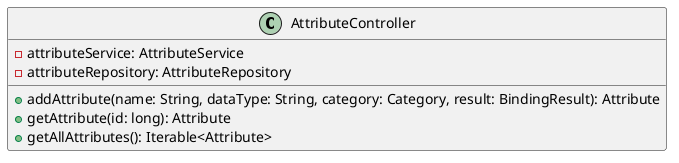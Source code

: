 @startuml
class AttributeController [[java:edu.sru.cpsc.webshopping.controller.AttributeController]] {
	-attributeService: AttributeService
	-attributeRepository: AttributeRepository
	+addAttribute(name: String, dataType: String, category: Category, result: BindingResult): Attribute
	+getAttribute(id: long): Attribute
	+getAllAttributes(): Iterable<Attribute>
}
@enduml